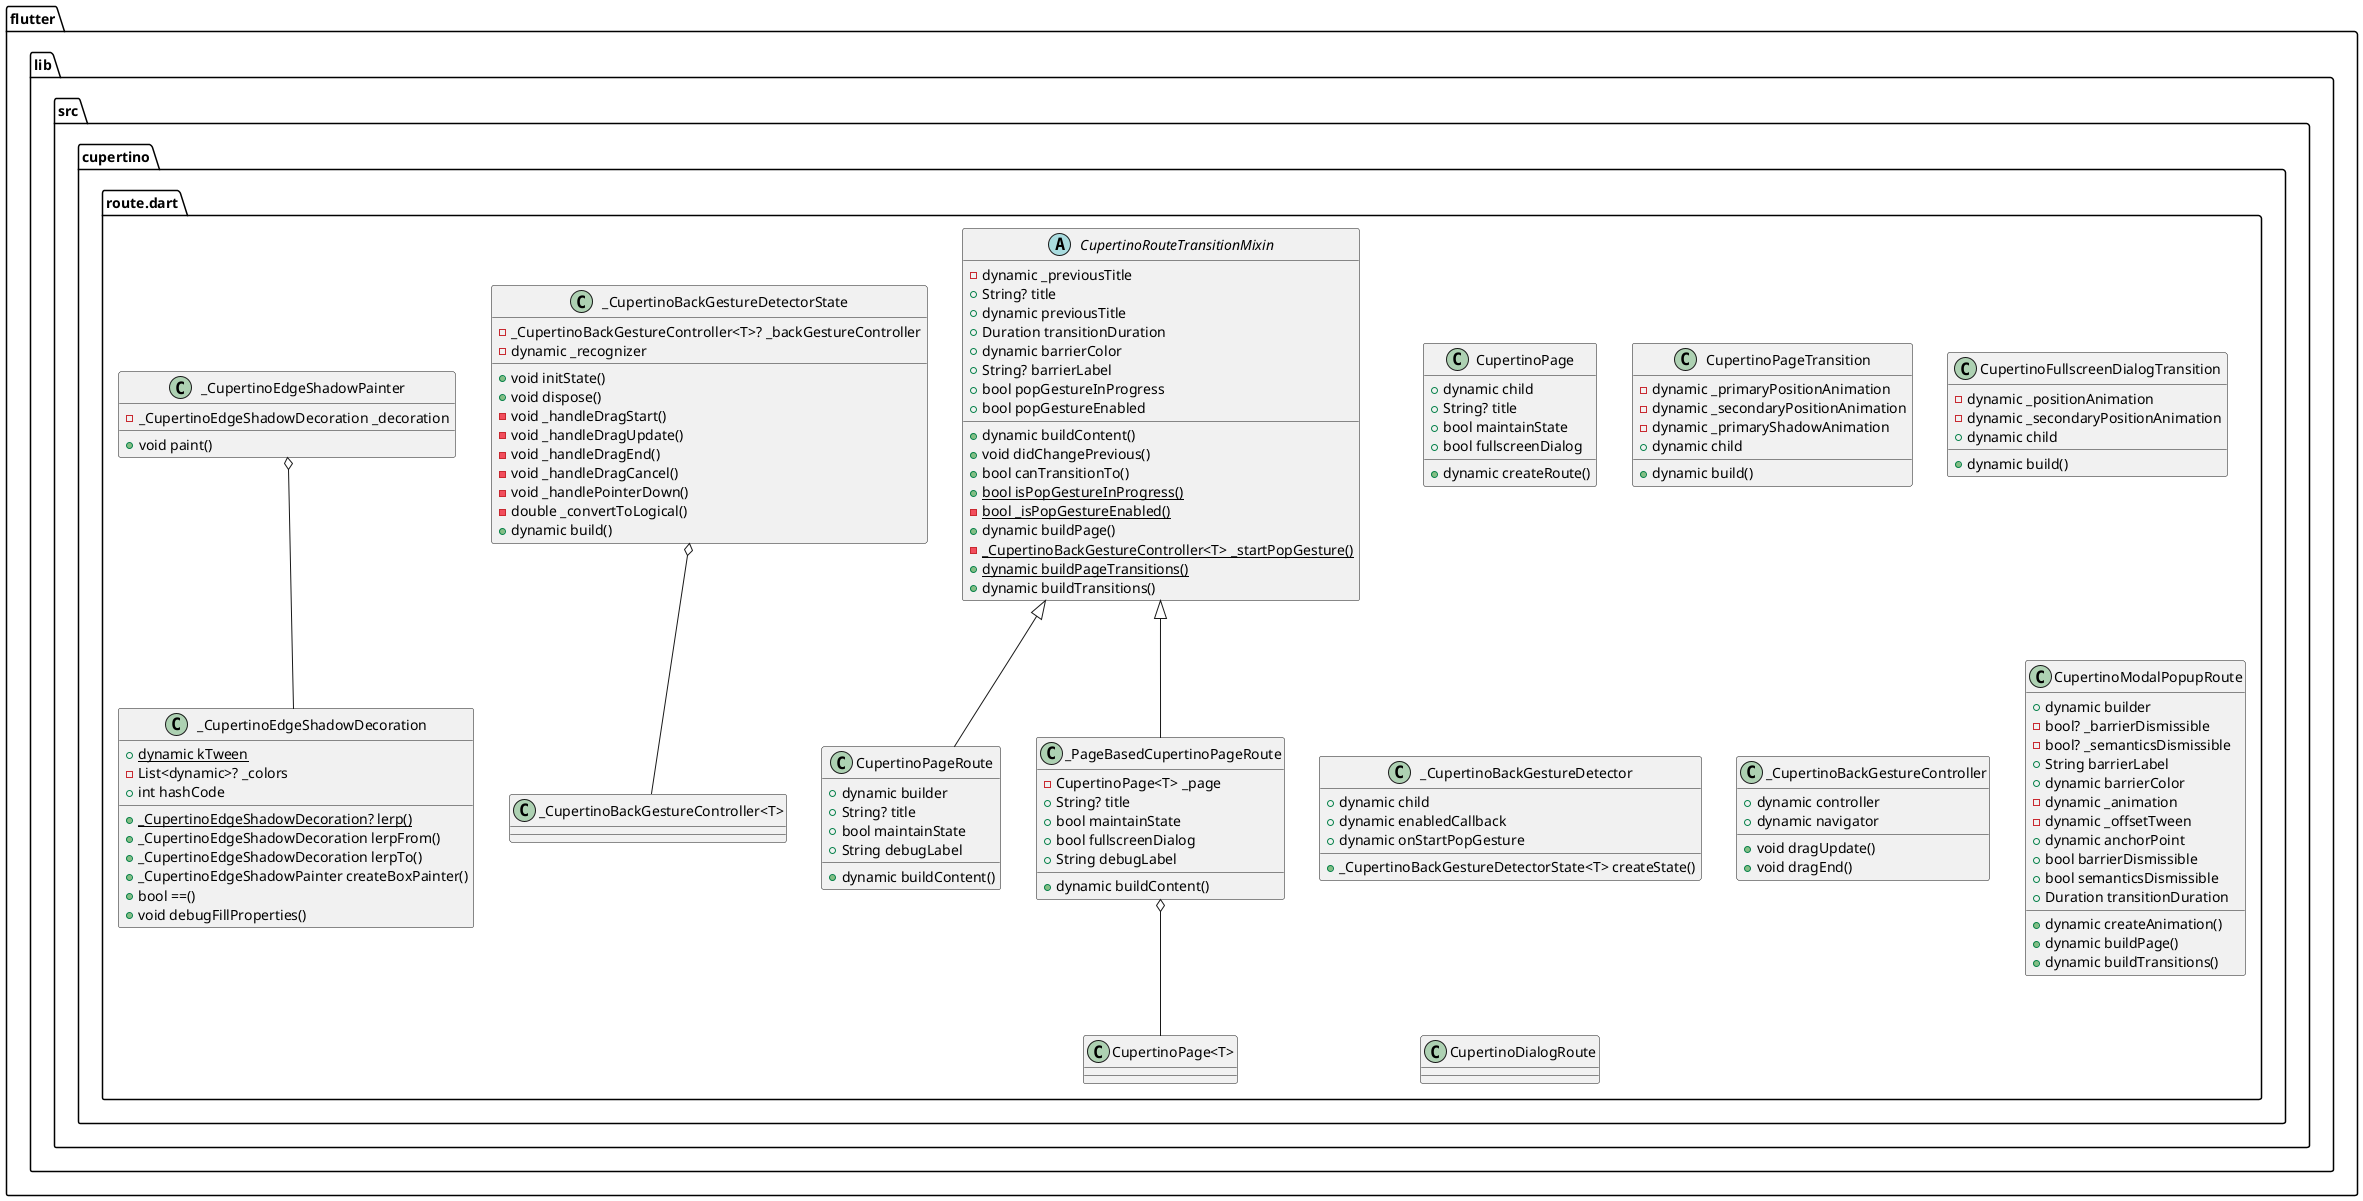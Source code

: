 @startuml
set namespaceSeparator ::

class "flutter::lib::src::cupertino::route.dart::CupertinoPageRoute" {
  +dynamic builder
  +String? title
  +bool maintainState
  +String debugLabel
  +dynamic buildContent()
}

"flutter::lib::src::cupertino::route.dart::CupertinoRouteTransitionMixin" <|-- "flutter::lib::src::cupertino::route.dart::CupertinoPageRoute"

class "flutter::lib::src::cupertino::route.dart::_PageBasedCupertinoPageRoute" {
  -CupertinoPage<T> _page
  +String? title
  +bool maintainState
  +bool fullscreenDialog
  +String debugLabel
  +dynamic buildContent()
}

"flutter::lib::src::cupertino::route.dart::_PageBasedCupertinoPageRoute" o-- "flutter::lib::src::cupertino::route.dart::CupertinoPage<T>"
"flutter::lib::src::cupertino::route.dart::CupertinoRouteTransitionMixin" <|-- "flutter::lib::src::cupertino::route.dart::_PageBasedCupertinoPageRoute"

class "flutter::lib::src::cupertino::route.dart::CupertinoPage" {
  +dynamic child
  +String? title
  +bool maintainState
  +bool fullscreenDialog
  +dynamic createRoute()
}

class "flutter::lib::src::cupertino::route.dart::CupertinoPageTransition" {
  -dynamic _primaryPositionAnimation
  -dynamic _secondaryPositionAnimation
  -dynamic _primaryShadowAnimation
  +dynamic child
  +dynamic build()
}

class "flutter::lib::src::cupertino::route.dart::CupertinoFullscreenDialogTransition" {
  -dynamic _positionAnimation
  -dynamic _secondaryPositionAnimation
  +dynamic child
  +dynamic build()
}

class "flutter::lib::src::cupertino::route.dart::_CupertinoBackGestureDetector" {
  +dynamic child
  +dynamic enabledCallback
  +dynamic onStartPopGesture
  +_CupertinoBackGestureDetectorState<T> createState()
}

class "flutter::lib::src::cupertino::route.dart::_CupertinoBackGestureDetectorState" {
  -_CupertinoBackGestureController<T>? _backGestureController
  -dynamic _recognizer
  +void initState()
  +void dispose()
  -void _handleDragStart()
  -void _handleDragUpdate()
  -void _handleDragEnd()
  -void _handleDragCancel()
  -void _handlePointerDown()
  -double _convertToLogical()
  +dynamic build()
}

"flutter::lib::src::cupertino::route.dart::_CupertinoBackGestureDetectorState" o-- "flutter::lib::src::cupertino::route.dart::_CupertinoBackGestureController<T>"

class "flutter::lib::src::cupertino::route.dart::_CupertinoBackGestureController" {
  +dynamic controller
  +dynamic navigator
  +void dragUpdate()
  +void dragEnd()
}

class "flutter::lib::src::cupertino::route.dart::_CupertinoEdgeShadowDecoration" {
  {static} +dynamic kTween
  -List<dynamic>? _colors
  +int hashCode
  {static} +_CupertinoEdgeShadowDecoration? lerp()
  +_CupertinoEdgeShadowDecoration lerpFrom()
  +_CupertinoEdgeShadowDecoration lerpTo()
  +_CupertinoEdgeShadowPainter createBoxPainter()
  +bool ==()
  +void debugFillProperties()
}

class "flutter::lib::src::cupertino::route.dart::_CupertinoEdgeShadowPainter" {
  -_CupertinoEdgeShadowDecoration _decoration
  +void paint()
}

"flutter::lib::src::cupertino::route.dart::_CupertinoEdgeShadowPainter" o-- "flutter::lib::src::cupertino::route.dart::_CupertinoEdgeShadowDecoration"

class "flutter::lib::src::cupertino::route.dart::CupertinoModalPopupRoute" {
  +dynamic builder
  -bool? _barrierDismissible
  -bool? _semanticsDismissible
  +String barrierLabel
  +dynamic barrierColor
  -dynamic _animation
  -dynamic _offsetTween
  +dynamic anchorPoint
  +bool barrierDismissible
  +bool semanticsDismissible
  +Duration transitionDuration
  +dynamic createAnimation()
  +dynamic buildPage()
  +dynamic buildTransitions()
}

class "flutter::lib::src::cupertino::route.dart::CupertinoDialogRoute" {
}

abstract class "flutter::lib::src::cupertino::route.dart::CupertinoRouteTransitionMixin" {
  -dynamic _previousTitle
  +String? title
  +dynamic previousTitle
  +Duration transitionDuration
  +dynamic barrierColor
  +String? barrierLabel
  +bool popGestureInProgress
  +bool popGestureEnabled
  +dynamic buildContent()
  +void didChangePrevious()
  +bool canTransitionTo()
  {static} +bool isPopGestureInProgress()
  {static} -bool _isPopGestureEnabled()
  +dynamic buildPage()
  {static} -_CupertinoBackGestureController<T> _startPopGesture()
  {static} +dynamic buildPageTransitions()
  +dynamic buildTransitions()
}


@enduml